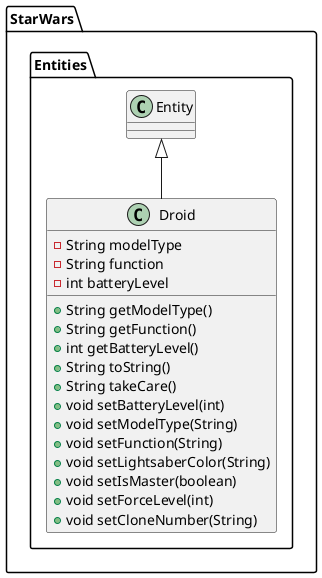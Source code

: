@startuml
class StarWars.Entities.Droid {
- String modelType
- String function
- int batteryLevel
+ String getModelType()
+ String getFunction()
+ int getBatteryLevel()
+ String toString()
+ String takeCare()
+ void setBatteryLevel(int)
+ void setModelType(String)
+ void setFunction(String)
+ void setLightsaberColor(String)
+ void setIsMaster(boolean)
+ void setForceLevel(int)
+ void setCloneNumber(String)
}




StarWars.Entities.Entity <|-- StarWars.Entities.Droid
@enduml
